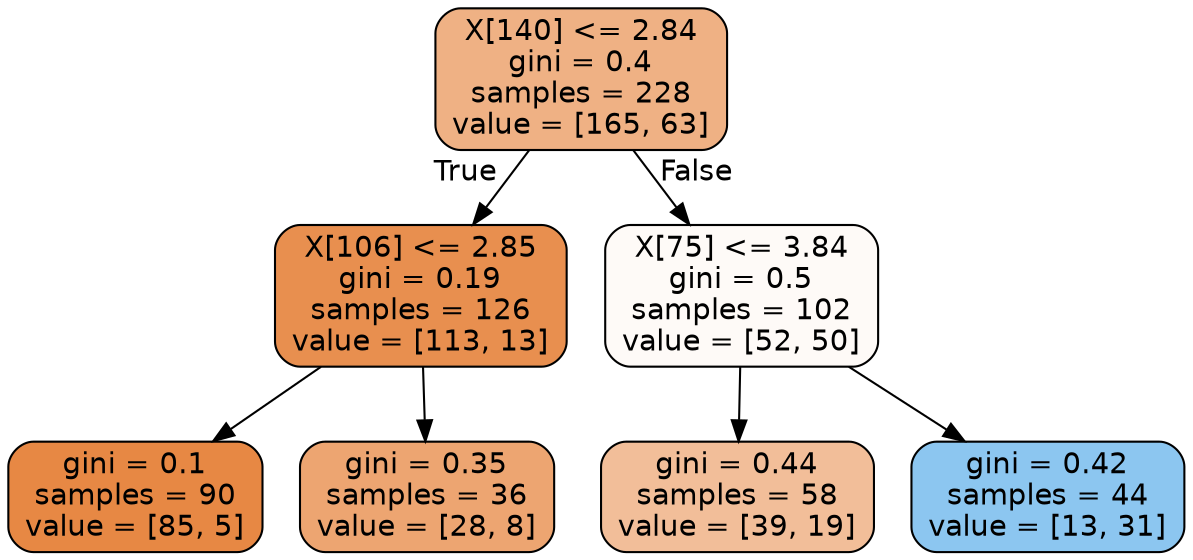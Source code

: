 digraph Tree {
node [shape=box, style="filled, rounded", color="black", fontname=helvetica] ;
edge [fontname=helvetica] ;
0 [label="X[140] <= 2.84\ngini = 0.4\nsamples = 228\nvalue = [165, 63]", fillcolor="#e581399e"] ;
1 [label="X[106] <= 2.85\ngini = 0.19\nsamples = 126\nvalue = [113, 13]", fillcolor="#e58139e2"] ;
0 -> 1 [labeldistance=2.5, labelangle=45, headlabel="True"] ;
2 [label="gini = 0.1\nsamples = 90\nvalue = [85, 5]", fillcolor="#e58139f0"] ;
1 -> 2 ;
3 [label="gini = 0.35\nsamples = 36\nvalue = [28, 8]", fillcolor="#e58139b6"] ;
1 -> 3 ;
4 [label="X[75] <= 3.84\ngini = 0.5\nsamples = 102\nvalue = [52, 50]", fillcolor="#e581390a"] ;
0 -> 4 [labeldistance=2.5, labelangle=-45, headlabel="False"] ;
5 [label="gini = 0.44\nsamples = 58\nvalue = [39, 19]", fillcolor="#e5813983"] ;
4 -> 5 ;
6 [label="gini = 0.42\nsamples = 44\nvalue = [13, 31]", fillcolor="#399de594"] ;
4 -> 6 ;
}